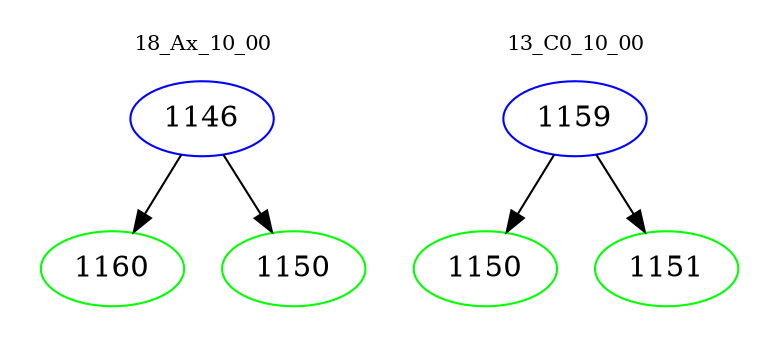 digraph{
subgraph cluster_0 {
color = white
label = "18_Ax_10_00";
fontsize=10;
T0_1146 [label="1146", color="blue"]
T0_1146 -> T0_1160 [color="black"]
T0_1160 [label="1160", color="green"]
T0_1146 -> T0_1150 [color="black"]
T0_1150 [label="1150", color="green"]
}
subgraph cluster_1 {
color = white
label = "13_C0_10_00";
fontsize=10;
T1_1159 [label="1159", color="blue"]
T1_1159 -> T1_1150 [color="black"]
T1_1150 [label="1150", color="green"]
T1_1159 -> T1_1151 [color="black"]
T1_1151 [label="1151", color="green"]
}
}
